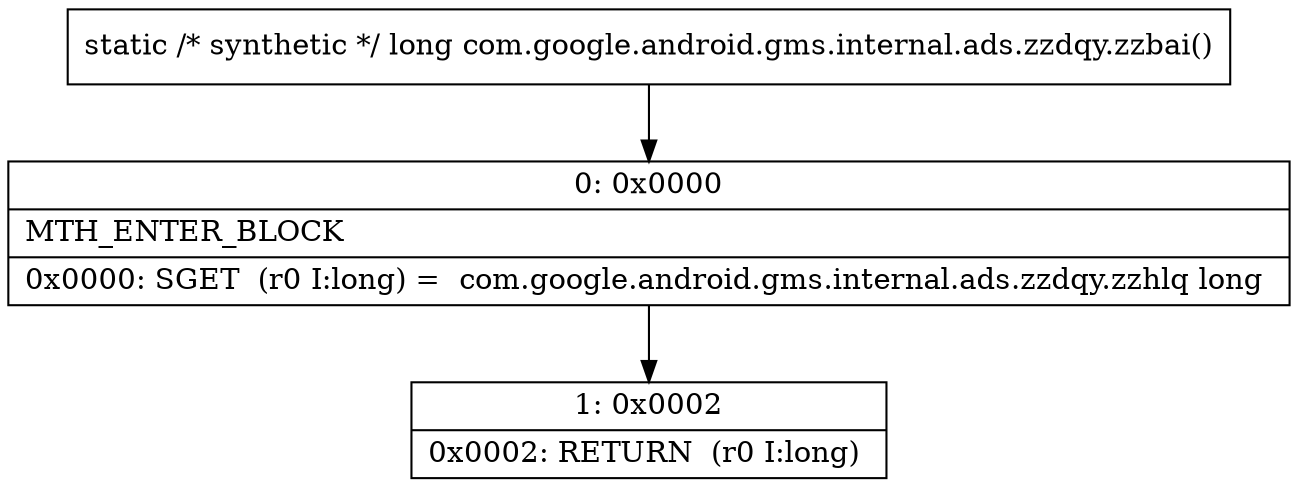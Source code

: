 digraph "CFG forcom.google.android.gms.internal.ads.zzdqy.zzbai()J" {
Node_0 [shape=record,label="{0\:\ 0x0000|MTH_ENTER_BLOCK\l|0x0000: SGET  (r0 I:long) =  com.google.android.gms.internal.ads.zzdqy.zzhlq long \l}"];
Node_1 [shape=record,label="{1\:\ 0x0002|0x0002: RETURN  (r0 I:long) \l}"];
MethodNode[shape=record,label="{static \/* synthetic *\/ long com.google.android.gms.internal.ads.zzdqy.zzbai() }"];
MethodNode -> Node_0;
Node_0 -> Node_1;
}

